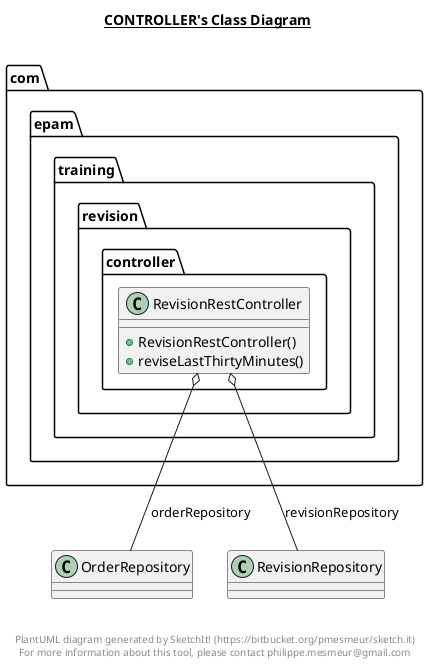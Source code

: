 @startuml

title __CONTROLLER's Class Diagram__\n

  package com.epam.training.revision {
    package com.epam.training.revision.controller {
      class RevisionRestController {
          + RevisionRestController()
          + reviseLastThirtyMinutes()
      }
    }
  }
  

  RevisionRestController o-- OrderRepository : orderRepository
  RevisionRestController o-- RevisionRepository : revisionRepository


right footer


PlantUML diagram generated by SketchIt! (https://bitbucket.org/pmesmeur/sketch.it)
For more information about this tool, please contact philippe.mesmeur@gmail.com
endfooter

@enduml
